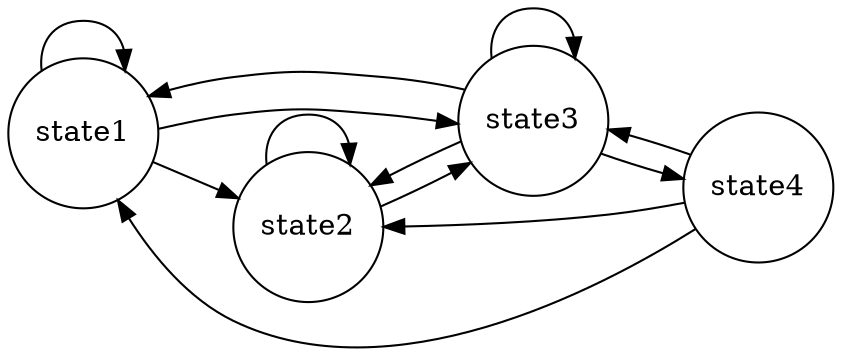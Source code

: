 #Total states is 0, including 0 states and 0 newstates
#Total transisions is 0, including 0 transistions and 0 new transitions
digraph finite_state_machine {
	rankdir=LR;
	size="20,20";
	resolution="300";
	overlap=false;

	node [shape = circle, fixedsize=true, width = 1, color = red, style = filled];

	node [shape = circle, color = black, style = unfilled];
	state1;
 	state2;
 	state3;
 	state4;
 	state1 -> state1;
	state1 -> state2;
	state1 -> state3;
	state2 -> state2;
	state2 -> state3;
	state3 -> state1;
	state3 -> state2;
	state3 -> state3;
	state3 -> state4;
	state4 -> state1;
	state4 -> state2;
	state4 -> state3;
}
